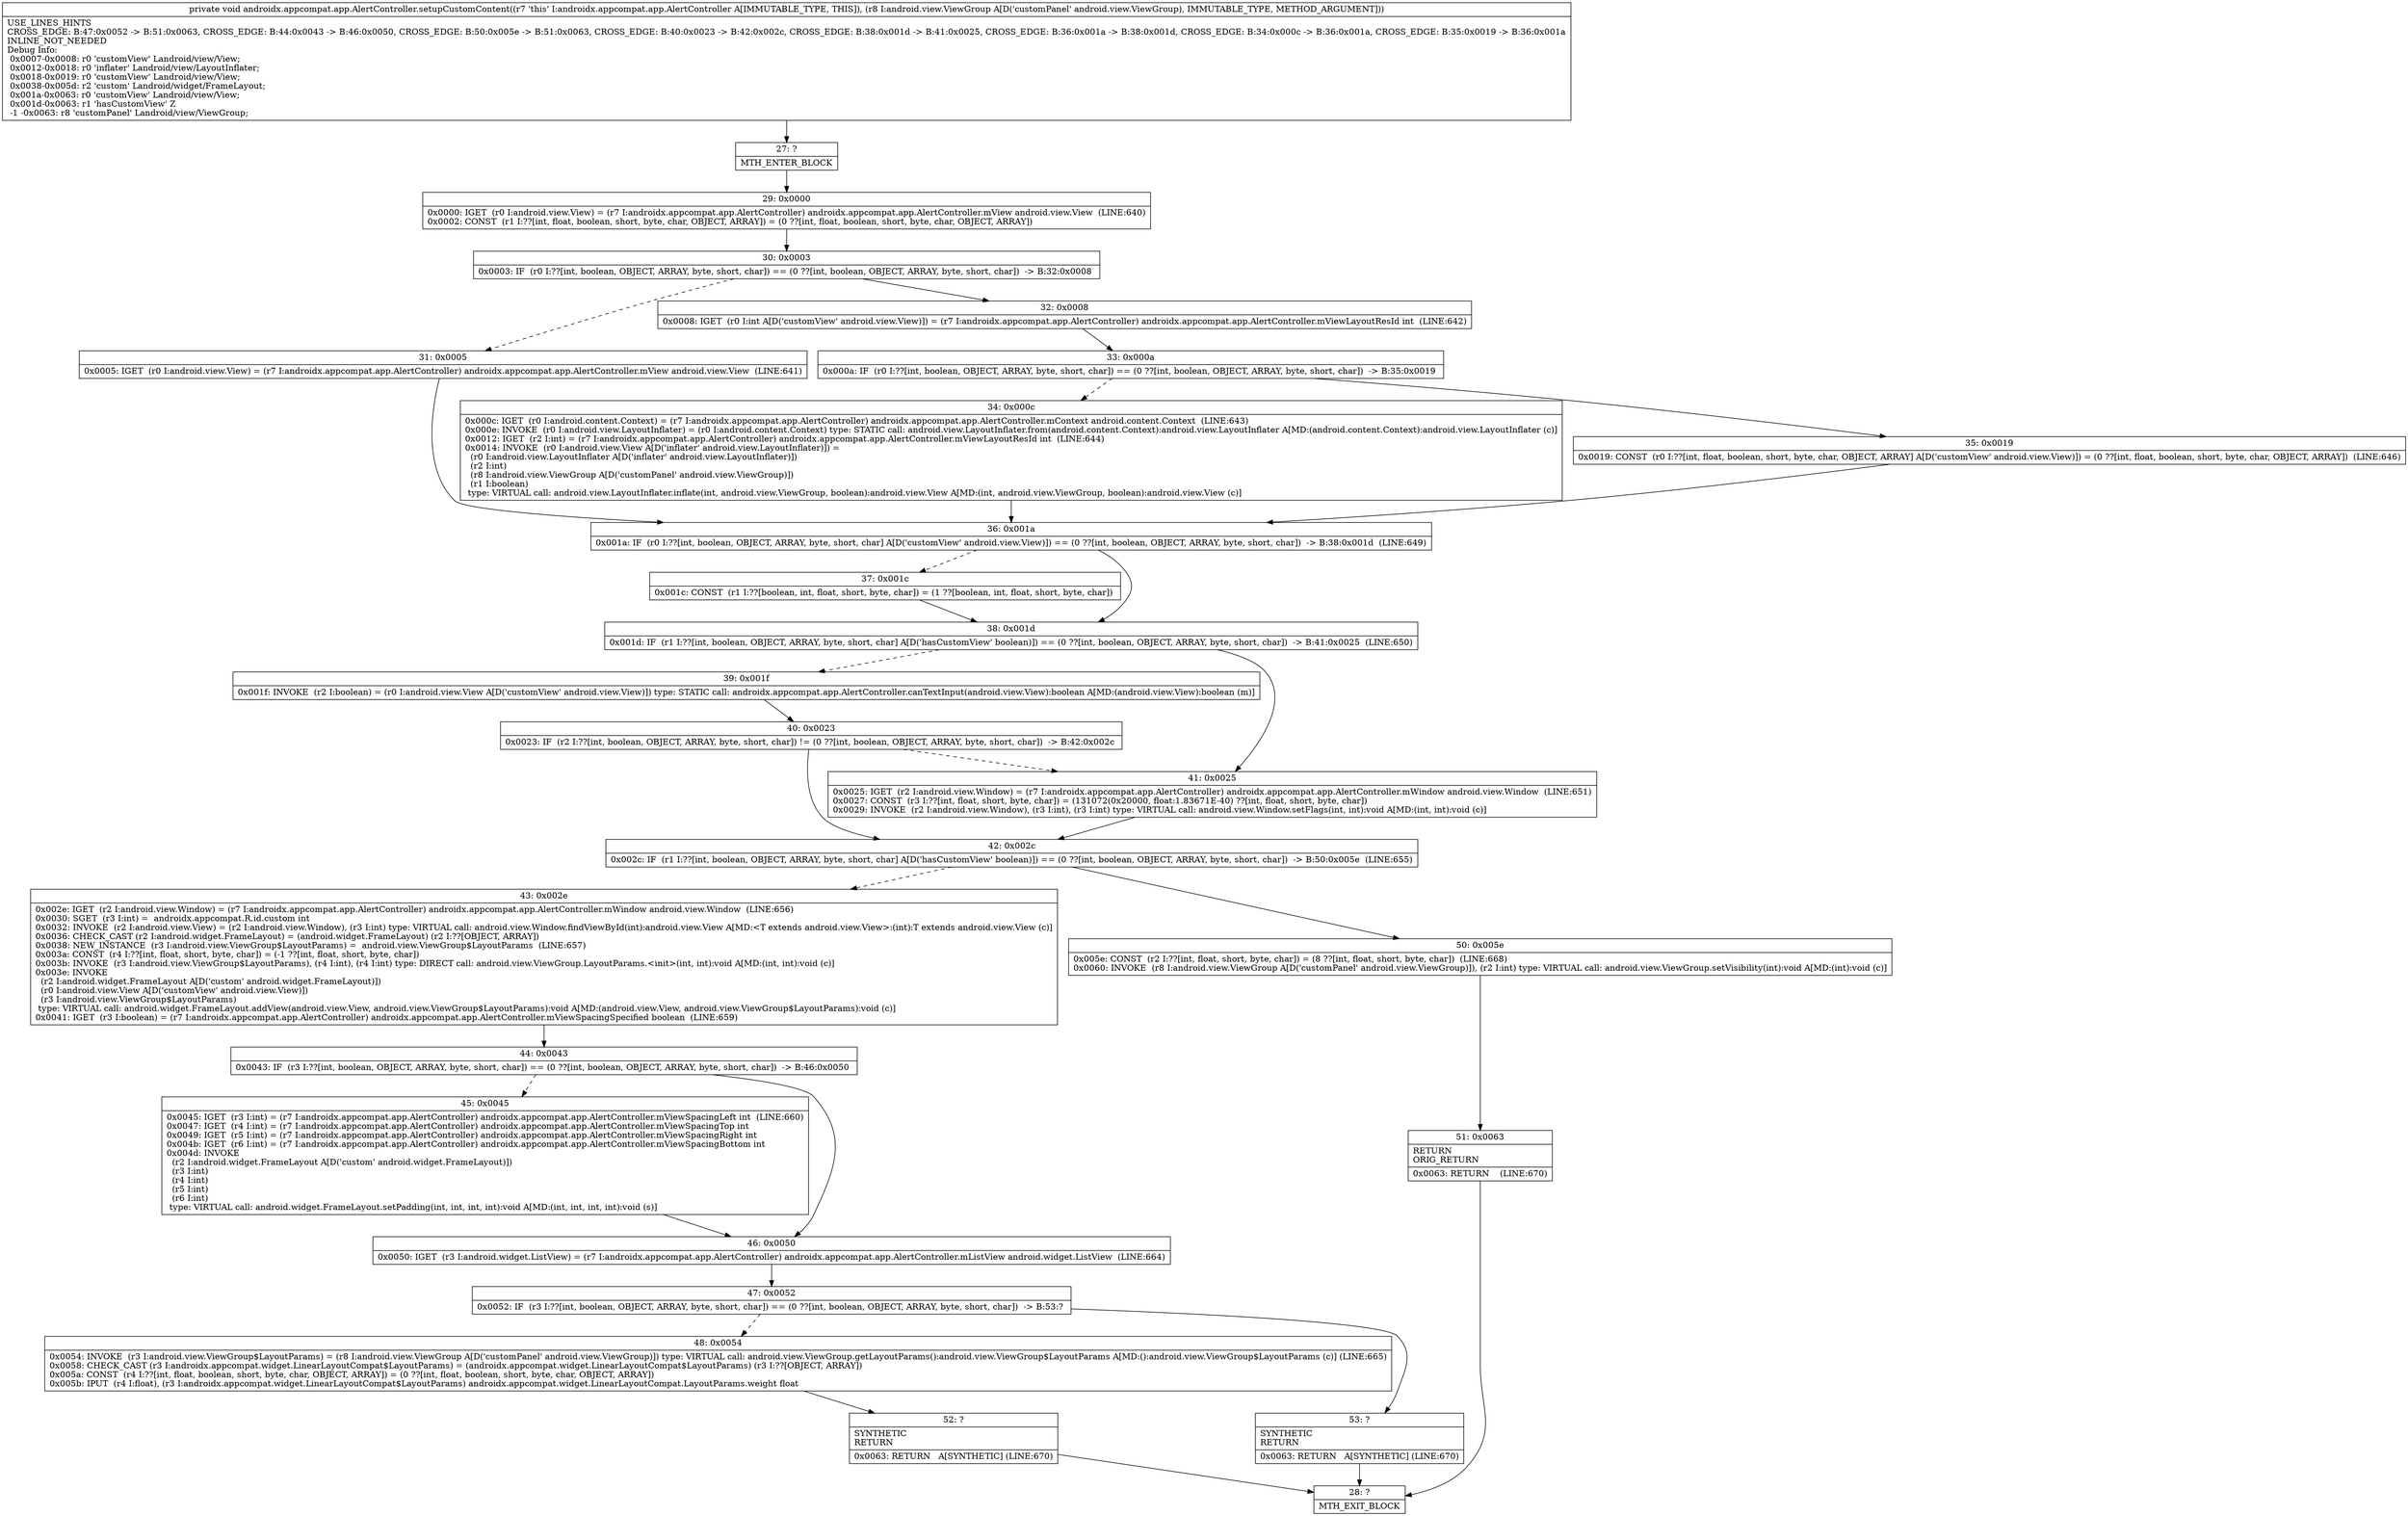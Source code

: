 digraph "CFG forandroidx.appcompat.app.AlertController.setupCustomContent(Landroid\/view\/ViewGroup;)V" {
Node_27 [shape=record,label="{27\:\ ?|MTH_ENTER_BLOCK\l}"];
Node_29 [shape=record,label="{29\:\ 0x0000|0x0000: IGET  (r0 I:android.view.View) = (r7 I:androidx.appcompat.app.AlertController) androidx.appcompat.app.AlertController.mView android.view.View  (LINE:640)\l0x0002: CONST  (r1 I:??[int, float, boolean, short, byte, char, OBJECT, ARRAY]) = (0 ??[int, float, boolean, short, byte, char, OBJECT, ARRAY]) \l}"];
Node_30 [shape=record,label="{30\:\ 0x0003|0x0003: IF  (r0 I:??[int, boolean, OBJECT, ARRAY, byte, short, char]) == (0 ??[int, boolean, OBJECT, ARRAY, byte, short, char])  \-\> B:32:0x0008 \l}"];
Node_31 [shape=record,label="{31\:\ 0x0005|0x0005: IGET  (r0 I:android.view.View) = (r7 I:androidx.appcompat.app.AlertController) androidx.appcompat.app.AlertController.mView android.view.View  (LINE:641)\l}"];
Node_36 [shape=record,label="{36\:\ 0x001a|0x001a: IF  (r0 I:??[int, boolean, OBJECT, ARRAY, byte, short, char] A[D('customView' android.view.View)]) == (0 ??[int, boolean, OBJECT, ARRAY, byte, short, char])  \-\> B:38:0x001d  (LINE:649)\l}"];
Node_37 [shape=record,label="{37\:\ 0x001c|0x001c: CONST  (r1 I:??[boolean, int, float, short, byte, char]) = (1 ??[boolean, int, float, short, byte, char]) \l}"];
Node_38 [shape=record,label="{38\:\ 0x001d|0x001d: IF  (r1 I:??[int, boolean, OBJECT, ARRAY, byte, short, char] A[D('hasCustomView' boolean)]) == (0 ??[int, boolean, OBJECT, ARRAY, byte, short, char])  \-\> B:41:0x0025  (LINE:650)\l}"];
Node_39 [shape=record,label="{39\:\ 0x001f|0x001f: INVOKE  (r2 I:boolean) = (r0 I:android.view.View A[D('customView' android.view.View)]) type: STATIC call: androidx.appcompat.app.AlertController.canTextInput(android.view.View):boolean A[MD:(android.view.View):boolean (m)]\l}"];
Node_40 [shape=record,label="{40\:\ 0x0023|0x0023: IF  (r2 I:??[int, boolean, OBJECT, ARRAY, byte, short, char]) != (0 ??[int, boolean, OBJECT, ARRAY, byte, short, char])  \-\> B:42:0x002c \l}"];
Node_42 [shape=record,label="{42\:\ 0x002c|0x002c: IF  (r1 I:??[int, boolean, OBJECT, ARRAY, byte, short, char] A[D('hasCustomView' boolean)]) == (0 ??[int, boolean, OBJECT, ARRAY, byte, short, char])  \-\> B:50:0x005e  (LINE:655)\l}"];
Node_43 [shape=record,label="{43\:\ 0x002e|0x002e: IGET  (r2 I:android.view.Window) = (r7 I:androidx.appcompat.app.AlertController) androidx.appcompat.app.AlertController.mWindow android.view.Window  (LINE:656)\l0x0030: SGET  (r3 I:int) =  androidx.appcompat.R.id.custom int \l0x0032: INVOKE  (r2 I:android.view.View) = (r2 I:android.view.Window), (r3 I:int) type: VIRTUAL call: android.view.Window.findViewById(int):android.view.View A[MD:\<T extends android.view.View\>:(int):T extends android.view.View (c)]\l0x0036: CHECK_CAST (r2 I:android.widget.FrameLayout) = (android.widget.FrameLayout) (r2 I:??[OBJECT, ARRAY]) \l0x0038: NEW_INSTANCE  (r3 I:android.view.ViewGroup$LayoutParams) =  android.view.ViewGroup$LayoutParams  (LINE:657)\l0x003a: CONST  (r4 I:??[int, float, short, byte, char]) = (\-1 ??[int, float, short, byte, char]) \l0x003b: INVOKE  (r3 I:android.view.ViewGroup$LayoutParams), (r4 I:int), (r4 I:int) type: DIRECT call: android.view.ViewGroup.LayoutParams.\<init\>(int, int):void A[MD:(int, int):void (c)]\l0x003e: INVOKE  \l  (r2 I:android.widget.FrameLayout A[D('custom' android.widget.FrameLayout)])\l  (r0 I:android.view.View A[D('customView' android.view.View)])\l  (r3 I:android.view.ViewGroup$LayoutParams)\l type: VIRTUAL call: android.widget.FrameLayout.addView(android.view.View, android.view.ViewGroup$LayoutParams):void A[MD:(android.view.View, android.view.ViewGroup$LayoutParams):void (c)]\l0x0041: IGET  (r3 I:boolean) = (r7 I:androidx.appcompat.app.AlertController) androidx.appcompat.app.AlertController.mViewSpacingSpecified boolean  (LINE:659)\l}"];
Node_44 [shape=record,label="{44\:\ 0x0043|0x0043: IF  (r3 I:??[int, boolean, OBJECT, ARRAY, byte, short, char]) == (0 ??[int, boolean, OBJECT, ARRAY, byte, short, char])  \-\> B:46:0x0050 \l}"];
Node_45 [shape=record,label="{45\:\ 0x0045|0x0045: IGET  (r3 I:int) = (r7 I:androidx.appcompat.app.AlertController) androidx.appcompat.app.AlertController.mViewSpacingLeft int  (LINE:660)\l0x0047: IGET  (r4 I:int) = (r7 I:androidx.appcompat.app.AlertController) androidx.appcompat.app.AlertController.mViewSpacingTop int \l0x0049: IGET  (r5 I:int) = (r7 I:androidx.appcompat.app.AlertController) androidx.appcompat.app.AlertController.mViewSpacingRight int \l0x004b: IGET  (r6 I:int) = (r7 I:androidx.appcompat.app.AlertController) androidx.appcompat.app.AlertController.mViewSpacingBottom int \l0x004d: INVOKE  \l  (r2 I:android.widget.FrameLayout A[D('custom' android.widget.FrameLayout)])\l  (r3 I:int)\l  (r4 I:int)\l  (r5 I:int)\l  (r6 I:int)\l type: VIRTUAL call: android.widget.FrameLayout.setPadding(int, int, int, int):void A[MD:(int, int, int, int):void (s)]\l}"];
Node_46 [shape=record,label="{46\:\ 0x0050|0x0050: IGET  (r3 I:android.widget.ListView) = (r7 I:androidx.appcompat.app.AlertController) androidx.appcompat.app.AlertController.mListView android.widget.ListView  (LINE:664)\l}"];
Node_47 [shape=record,label="{47\:\ 0x0052|0x0052: IF  (r3 I:??[int, boolean, OBJECT, ARRAY, byte, short, char]) == (0 ??[int, boolean, OBJECT, ARRAY, byte, short, char])  \-\> B:53:? \l}"];
Node_48 [shape=record,label="{48\:\ 0x0054|0x0054: INVOKE  (r3 I:android.view.ViewGroup$LayoutParams) = (r8 I:android.view.ViewGroup A[D('customPanel' android.view.ViewGroup)]) type: VIRTUAL call: android.view.ViewGroup.getLayoutParams():android.view.ViewGroup$LayoutParams A[MD:():android.view.ViewGroup$LayoutParams (c)] (LINE:665)\l0x0058: CHECK_CAST (r3 I:androidx.appcompat.widget.LinearLayoutCompat$LayoutParams) = (androidx.appcompat.widget.LinearLayoutCompat$LayoutParams) (r3 I:??[OBJECT, ARRAY]) \l0x005a: CONST  (r4 I:??[int, float, boolean, short, byte, char, OBJECT, ARRAY]) = (0 ??[int, float, boolean, short, byte, char, OBJECT, ARRAY]) \l0x005b: IPUT  (r4 I:float), (r3 I:androidx.appcompat.widget.LinearLayoutCompat$LayoutParams) androidx.appcompat.widget.LinearLayoutCompat.LayoutParams.weight float \l}"];
Node_52 [shape=record,label="{52\:\ ?|SYNTHETIC\lRETURN\l|0x0063: RETURN   A[SYNTHETIC] (LINE:670)\l}"];
Node_28 [shape=record,label="{28\:\ ?|MTH_EXIT_BLOCK\l}"];
Node_53 [shape=record,label="{53\:\ ?|SYNTHETIC\lRETURN\l|0x0063: RETURN   A[SYNTHETIC] (LINE:670)\l}"];
Node_50 [shape=record,label="{50\:\ 0x005e|0x005e: CONST  (r2 I:??[int, float, short, byte, char]) = (8 ??[int, float, short, byte, char])  (LINE:668)\l0x0060: INVOKE  (r8 I:android.view.ViewGroup A[D('customPanel' android.view.ViewGroup)]), (r2 I:int) type: VIRTUAL call: android.view.ViewGroup.setVisibility(int):void A[MD:(int):void (c)]\l}"];
Node_51 [shape=record,label="{51\:\ 0x0063|RETURN\lORIG_RETURN\l|0x0063: RETURN    (LINE:670)\l}"];
Node_41 [shape=record,label="{41\:\ 0x0025|0x0025: IGET  (r2 I:android.view.Window) = (r7 I:androidx.appcompat.app.AlertController) androidx.appcompat.app.AlertController.mWindow android.view.Window  (LINE:651)\l0x0027: CONST  (r3 I:??[int, float, short, byte, char]) = (131072(0x20000, float:1.83671E\-40) ??[int, float, short, byte, char]) \l0x0029: INVOKE  (r2 I:android.view.Window), (r3 I:int), (r3 I:int) type: VIRTUAL call: android.view.Window.setFlags(int, int):void A[MD:(int, int):void (c)]\l}"];
Node_32 [shape=record,label="{32\:\ 0x0008|0x0008: IGET  (r0 I:int A[D('customView' android.view.View)]) = (r7 I:androidx.appcompat.app.AlertController) androidx.appcompat.app.AlertController.mViewLayoutResId int  (LINE:642)\l}"];
Node_33 [shape=record,label="{33\:\ 0x000a|0x000a: IF  (r0 I:??[int, boolean, OBJECT, ARRAY, byte, short, char]) == (0 ??[int, boolean, OBJECT, ARRAY, byte, short, char])  \-\> B:35:0x0019 \l}"];
Node_34 [shape=record,label="{34\:\ 0x000c|0x000c: IGET  (r0 I:android.content.Context) = (r7 I:androidx.appcompat.app.AlertController) androidx.appcompat.app.AlertController.mContext android.content.Context  (LINE:643)\l0x000e: INVOKE  (r0 I:android.view.LayoutInflater) = (r0 I:android.content.Context) type: STATIC call: android.view.LayoutInflater.from(android.content.Context):android.view.LayoutInflater A[MD:(android.content.Context):android.view.LayoutInflater (c)]\l0x0012: IGET  (r2 I:int) = (r7 I:androidx.appcompat.app.AlertController) androidx.appcompat.app.AlertController.mViewLayoutResId int  (LINE:644)\l0x0014: INVOKE  (r0 I:android.view.View A[D('inflater' android.view.LayoutInflater)]) = \l  (r0 I:android.view.LayoutInflater A[D('inflater' android.view.LayoutInflater)])\l  (r2 I:int)\l  (r8 I:android.view.ViewGroup A[D('customPanel' android.view.ViewGroup)])\l  (r1 I:boolean)\l type: VIRTUAL call: android.view.LayoutInflater.inflate(int, android.view.ViewGroup, boolean):android.view.View A[MD:(int, android.view.ViewGroup, boolean):android.view.View (c)]\l}"];
Node_35 [shape=record,label="{35\:\ 0x0019|0x0019: CONST  (r0 I:??[int, float, boolean, short, byte, char, OBJECT, ARRAY] A[D('customView' android.view.View)]) = (0 ??[int, float, boolean, short, byte, char, OBJECT, ARRAY])  (LINE:646)\l}"];
MethodNode[shape=record,label="{private void androidx.appcompat.app.AlertController.setupCustomContent((r7 'this' I:androidx.appcompat.app.AlertController A[IMMUTABLE_TYPE, THIS]), (r8 I:android.view.ViewGroup A[D('customPanel' android.view.ViewGroup), IMMUTABLE_TYPE, METHOD_ARGUMENT]))  | USE_LINES_HINTS\lCROSS_EDGE: B:47:0x0052 \-\> B:51:0x0063, CROSS_EDGE: B:44:0x0043 \-\> B:46:0x0050, CROSS_EDGE: B:50:0x005e \-\> B:51:0x0063, CROSS_EDGE: B:40:0x0023 \-\> B:42:0x002c, CROSS_EDGE: B:38:0x001d \-\> B:41:0x0025, CROSS_EDGE: B:36:0x001a \-\> B:38:0x001d, CROSS_EDGE: B:34:0x000c \-\> B:36:0x001a, CROSS_EDGE: B:35:0x0019 \-\> B:36:0x001a\lINLINE_NOT_NEEDED\lDebug Info:\l  0x0007\-0x0008: r0 'customView' Landroid\/view\/View;\l  0x0012\-0x0018: r0 'inflater' Landroid\/view\/LayoutInflater;\l  0x0018\-0x0019: r0 'customView' Landroid\/view\/View;\l  0x0038\-0x005d: r2 'custom' Landroid\/widget\/FrameLayout;\l  0x001a\-0x0063: r0 'customView' Landroid\/view\/View;\l  0x001d\-0x0063: r1 'hasCustomView' Z\l  \-1 \-0x0063: r8 'customPanel' Landroid\/view\/ViewGroup;\l}"];
MethodNode -> Node_27;Node_27 -> Node_29;
Node_29 -> Node_30;
Node_30 -> Node_31[style=dashed];
Node_30 -> Node_32;
Node_31 -> Node_36;
Node_36 -> Node_37[style=dashed];
Node_36 -> Node_38;
Node_37 -> Node_38;
Node_38 -> Node_39[style=dashed];
Node_38 -> Node_41;
Node_39 -> Node_40;
Node_40 -> Node_41[style=dashed];
Node_40 -> Node_42;
Node_42 -> Node_43[style=dashed];
Node_42 -> Node_50;
Node_43 -> Node_44;
Node_44 -> Node_45[style=dashed];
Node_44 -> Node_46;
Node_45 -> Node_46;
Node_46 -> Node_47;
Node_47 -> Node_48[style=dashed];
Node_47 -> Node_53;
Node_48 -> Node_52;
Node_52 -> Node_28;
Node_53 -> Node_28;
Node_50 -> Node_51;
Node_51 -> Node_28;
Node_41 -> Node_42;
Node_32 -> Node_33;
Node_33 -> Node_34[style=dashed];
Node_33 -> Node_35;
Node_34 -> Node_36;
Node_35 -> Node_36;
}

